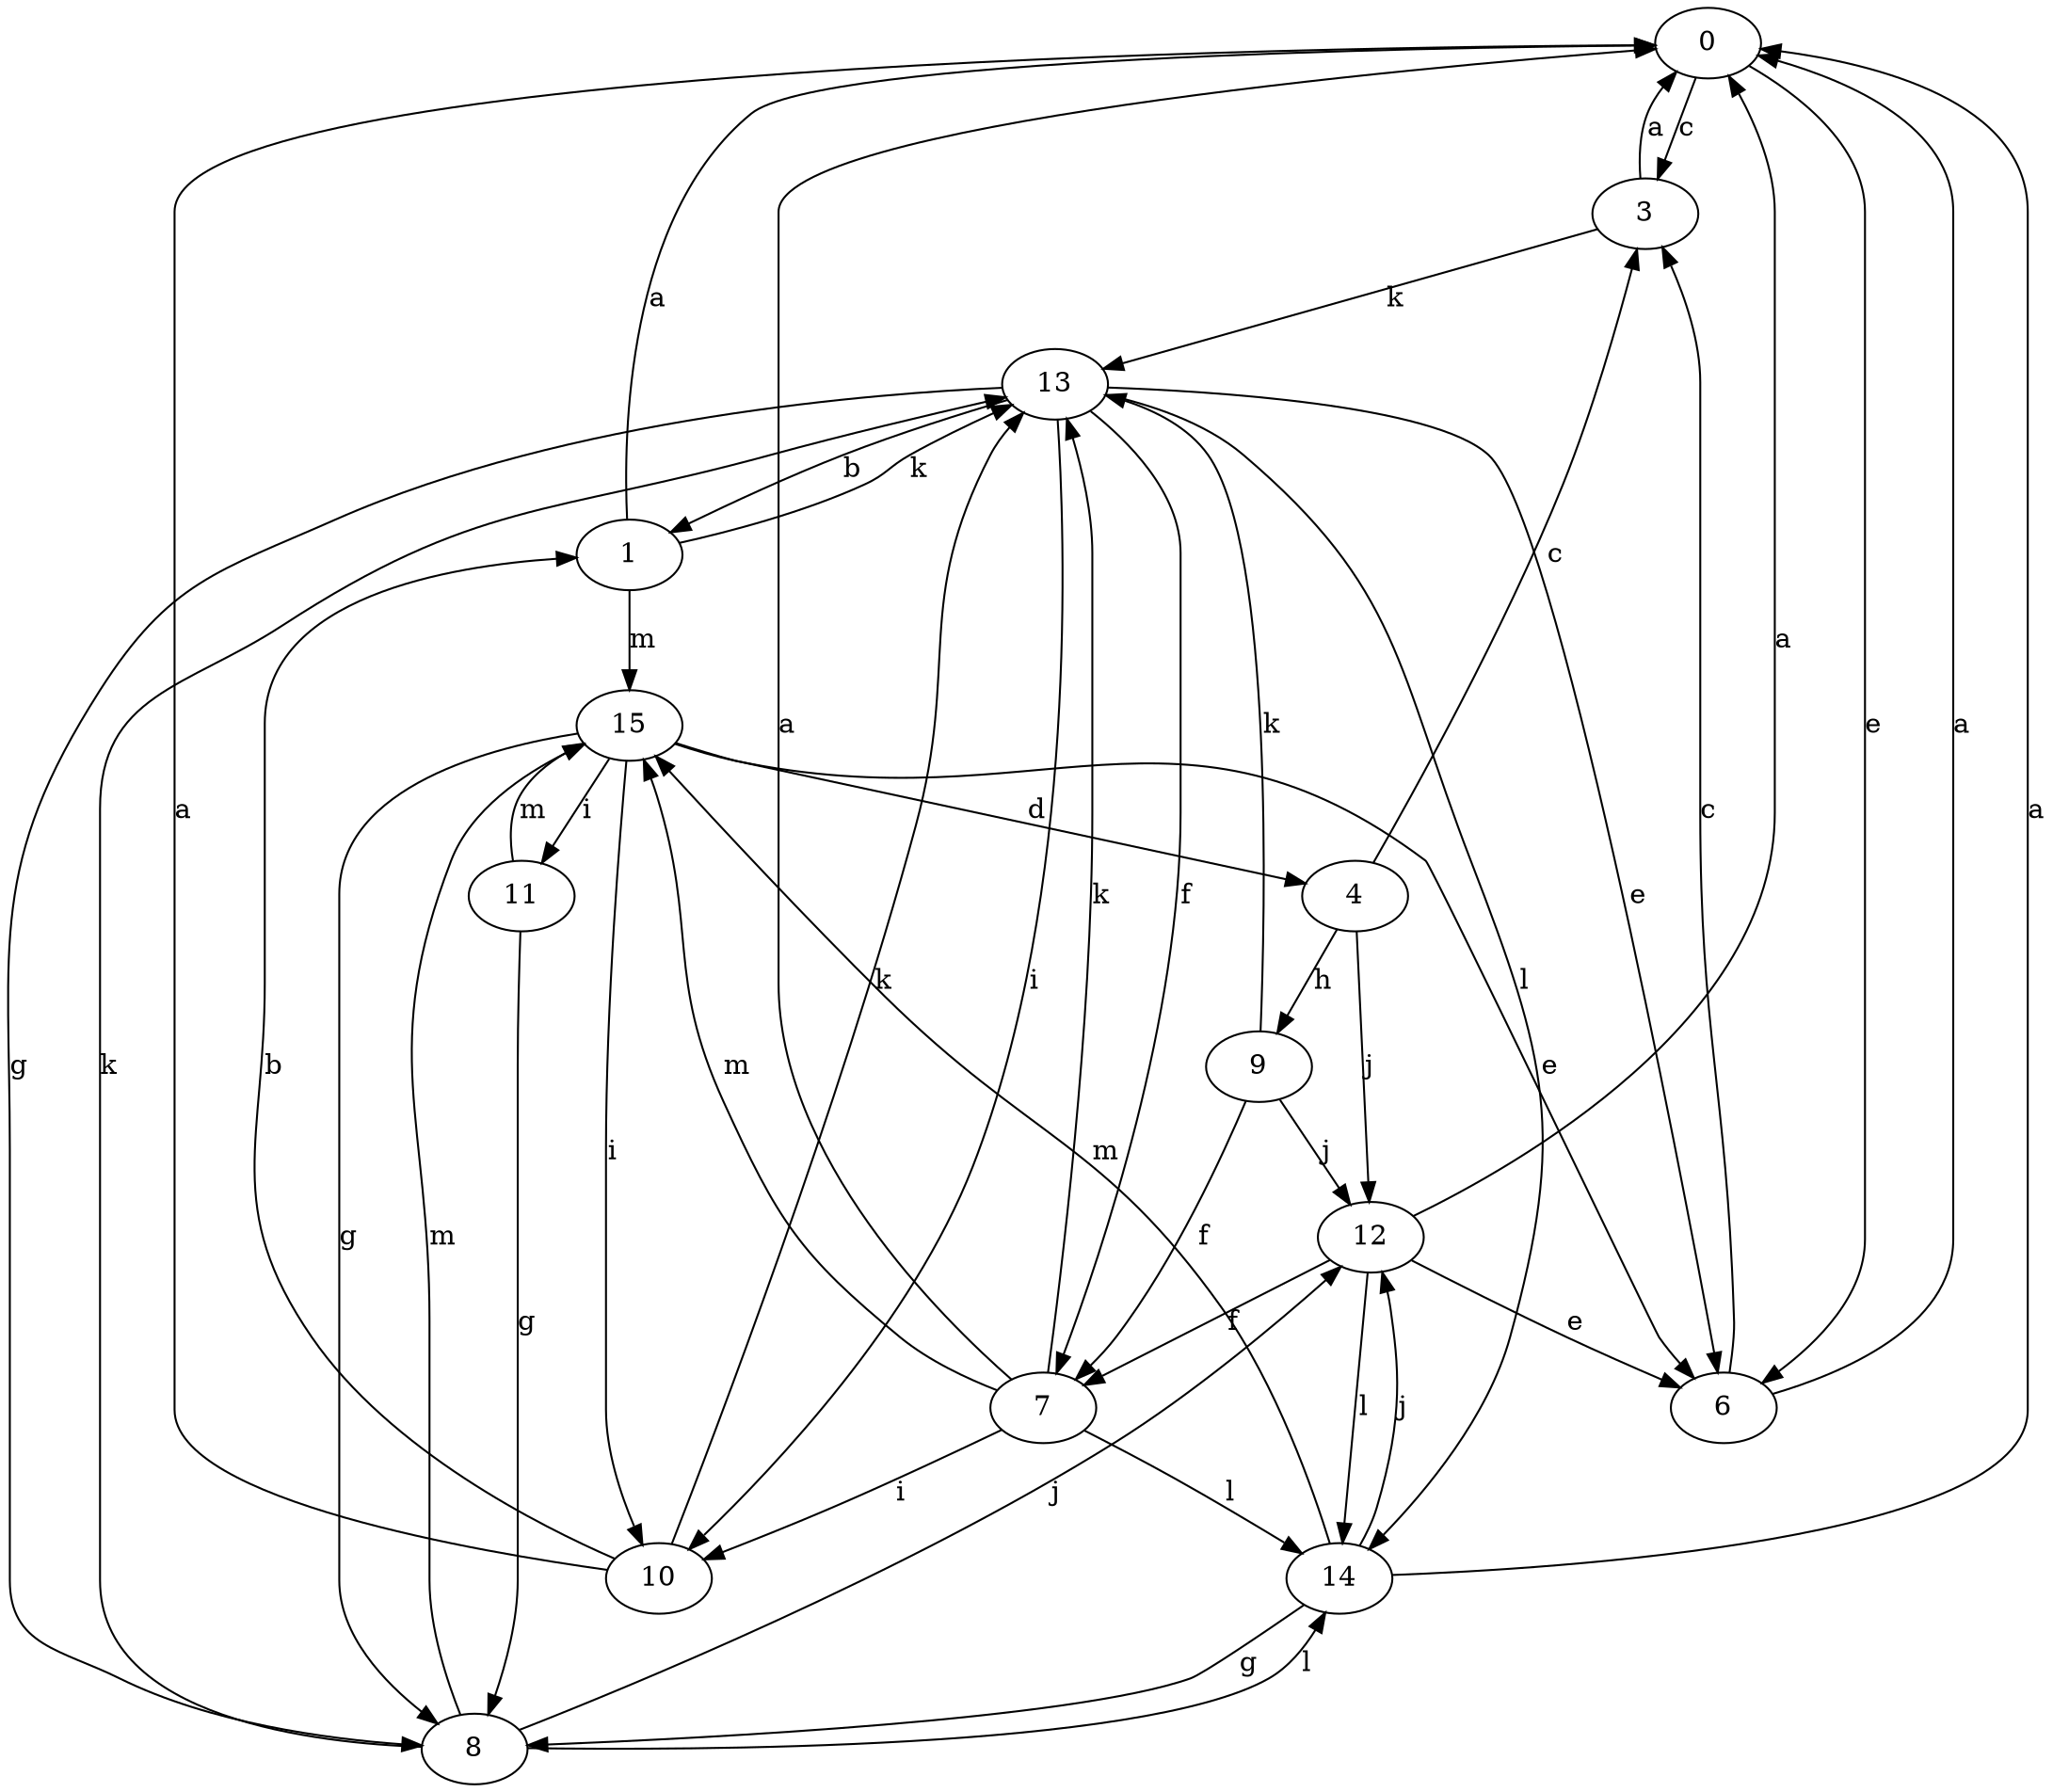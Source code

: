 strict digraph  {
0;
1;
3;
4;
6;
7;
8;
9;
10;
11;
12;
13;
14;
15;
0 -> 3  [label=c];
0 -> 6  [label=e];
1 -> 0  [label=a];
1 -> 13  [label=k];
1 -> 15  [label=m];
3 -> 0  [label=a];
3 -> 13  [label=k];
4 -> 3  [label=c];
4 -> 9  [label=h];
4 -> 12  [label=j];
6 -> 0  [label=a];
6 -> 3  [label=c];
7 -> 0  [label=a];
7 -> 10  [label=i];
7 -> 13  [label=k];
7 -> 14  [label=l];
7 -> 15  [label=m];
8 -> 12  [label=j];
8 -> 13  [label=k];
8 -> 14  [label=l];
8 -> 15  [label=m];
9 -> 7  [label=f];
9 -> 12  [label=j];
9 -> 13  [label=k];
10 -> 0  [label=a];
10 -> 1  [label=b];
10 -> 13  [label=k];
11 -> 8  [label=g];
11 -> 15  [label=m];
12 -> 0  [label=a];
12 -> 6  [label=e];
12 -> 7  [label=f];
12 -> 14  [label=l];
13 -> 1  [label=b];
13 -> 6  [label=e];
13 -> 7  [label=f];
13 -> 8  [label=g];
13 -> 10  [label=i];
13 -> 14  [label=l];
14 -> 0  [label=a];
14 -> 8  [label=g];
14 -> 12  [label=j];
14 -> 15  [label=m];
15 -> 4  [label=d];
15 -> 6  [label=e];
15 -> 8  [label=g];
15 -> 10  [label=i];
15 -> 11  [label=i];
}

